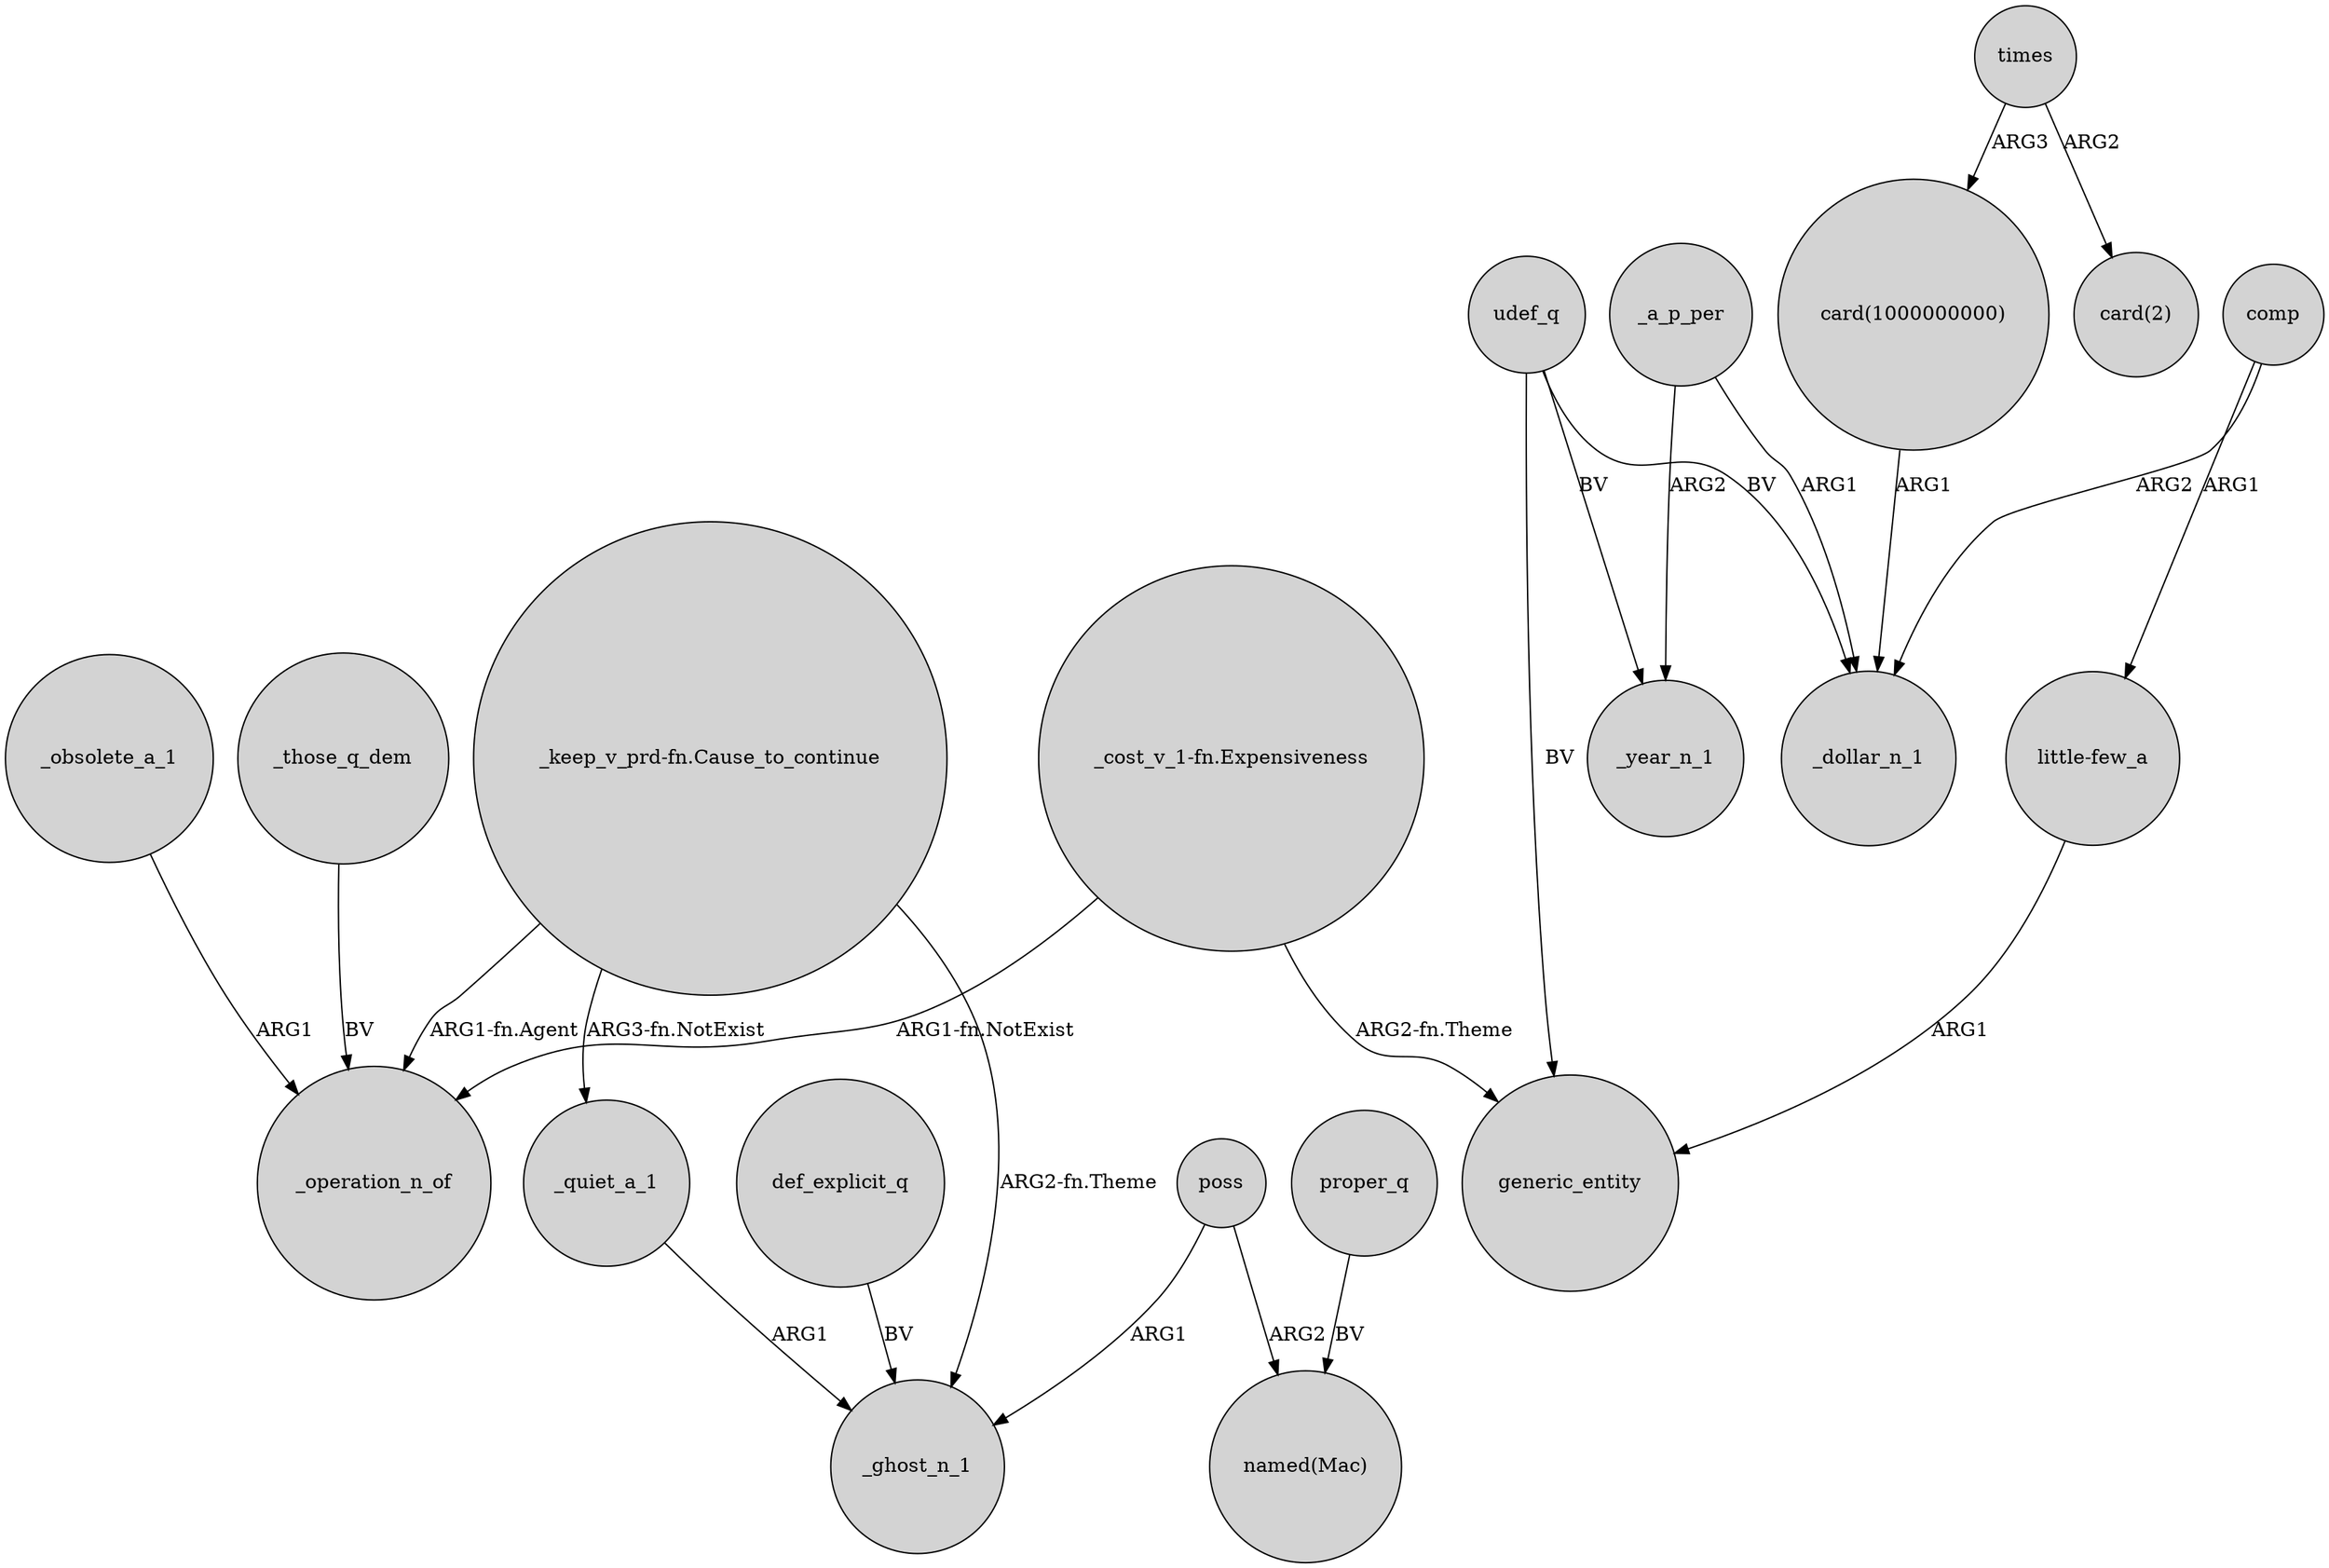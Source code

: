 digraph {
	node [shape=circle style=filled]
	_those_q_dem -> _operation_n_of [label=BV]
	_obsolete_a_1 -> _operation_n_of [label=ARG1]
	poss -> "named(Mac)" [label=ARG2]
	udef_q -> generic_entity [label=BV]
	"_keep_v_prd-fn.Cause_to_continue" -> _quiet_a_1 [label="ARG3-fn.NotExist"]
	_a_p_per -> _year_n_1 [label=ARG2]
	def_explicit_q -> _ghost_n_1 [label=BV]
	"_keep_v_prd-fn.Cause_to_continue" -> _operation_n_of [label="ARG1-fn.Agent"]
	"_cost_v_1-fn.Expensiveness" -> generic_entity [label="ARG2-fn.Theme"]
	times -> "card(1000000000)" [label=ARG3]
	_a_p_per -> _dollar_n_1 [label=ARG1]
	"_cost_v_1-fn.Expensiveness" -> _operation_n_of [label="ARG1-fn.NotExist"]
	proper_q -> "named(Mac)" [label=BV]
	comp -> "little-few_a" [label=ARG1]
	poss -> _ghost_n_1 [label=ARG1]
	times -> "card(2)" [label=ARG2]
	comp -> _dollar_n_1 [label=ARG2]
	udef_q -> _year_n_1 [label=BV]
	"card(1000000000)" -> _dollar_n_1 [label=ARG1]
	"_keep_v_prd-fn.Cause_to_continue" -> _ghost_n_1 [label="ARG2-fn.Theme"]
	_quiet_a_1 -> _ghost_n_1 [label=ARG1]
	udef_q -> _dollar_n_1 [label=BV]
	"little-few_a" -> generic_entity [label=ARG1]
}
